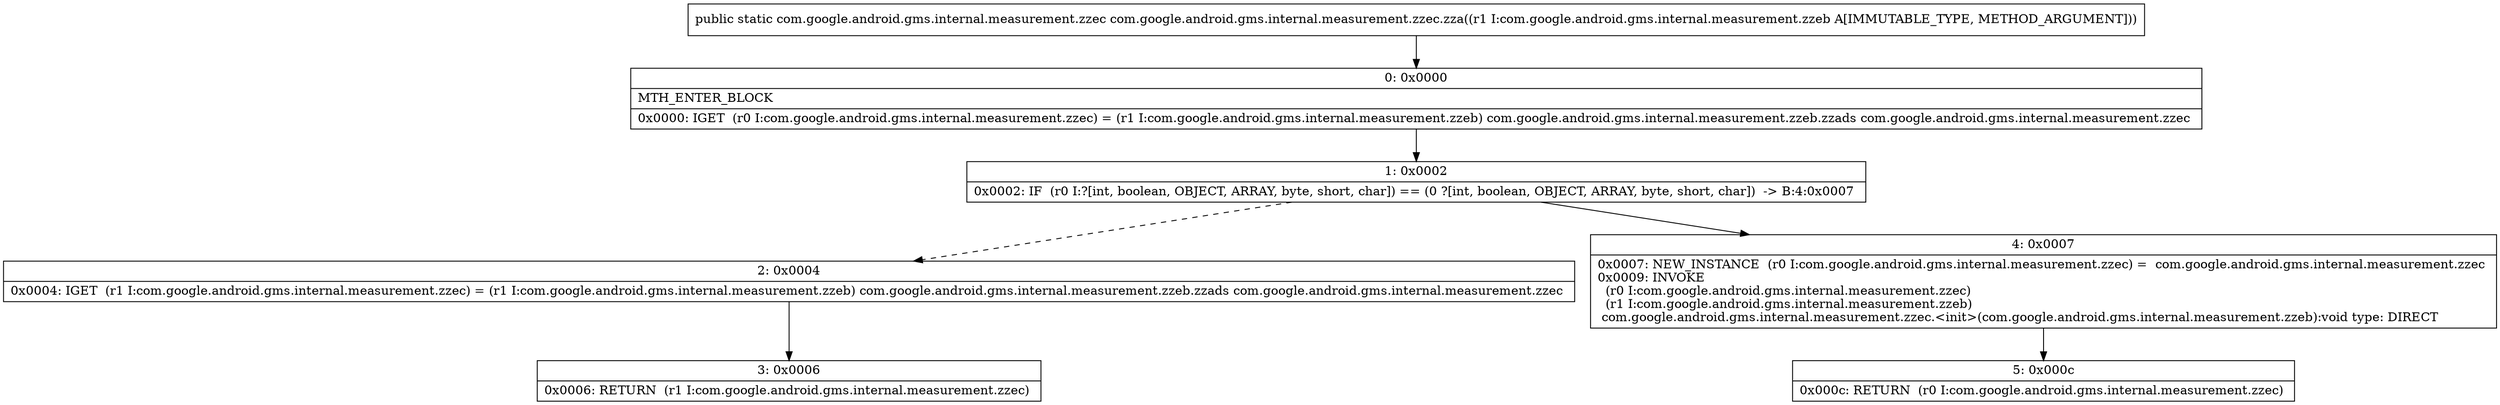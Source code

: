 digraph "CFG forcom.google.android.gms.internal.measurement.zzec.zza(Lcom\/google\/android\/gms\/internal\/measurement\/zzeb;)Lcom\/google\/android\/gms\/internal\/measurement\/zzec;" {
Node_0 [shape=record,label="{0\:\ 0x0000|MTH_ENTER_BLOCK\l|0x0000: IGET  (r0 I:com.google.android.gms.internal.measurement.zzec) = (r1 I:com.google.android.gms.internal.measurement.zzeb) com.google.android.gms.internal.measurement.zzeb.zzads com.google.android.gms.internal.measurement.zzec \l}"];
Node_1 [shape=record,label="{1\:\ 0x0002|0x0002: IF  (r0 I:?[int, boolean, OBJECT, ARRAY, byte, short, char]) == (0 ?[int, boolean, OBJECT, ARRAY, byte, short, char])  \-\> B:4:0x0007 \l}"];
Node_2 [shape=record,label="{2\:\ 0x0004|0x0004: IGET  (r1 I:com.google.android.gms.internal.measurement.zzec) = (r1 I:com.google.android.gms.internal.measurement.zzeb) com.google.android.gms.internal.measurement.zzeb.zzads com.google.android.gms.internal.measurement.zzec \l}"];
Node_3 [shape=record,label="{3\:\ 0x0006|0x0006: RETURN  (r1 I:com.google.android.gms.internal.measurement.zzec) \l}"];
Node_4 [shape=record,label="{4\:\ 0x0007|0x0007: NEW_INSTANCE  (r0 I:com.google.android.gms.internal.measurement.zzec) =  com.google.android.gms.internal.measurement.zzec \l0x0009: INVOKE  \l  (r0 I:com.google.android.gms.internal.measurement.zzec)\l  (r1 I:com.google.android.gms.internal.measurement.zzeb)\l com.google.android.gms.internal.measurement.zzec.\<init\>(com.google.android.gms.internal.measurement.zzeb):void type: DIRECT \l}"];
Node_5 [shape=record,label="{5\:\ 0x000c|0x000c: RETURN  (r0 I:com.google.android.gms.internal.measurement.zzec) \l}"];
MethodNode[shape=record,label="{public static com.google.android.gms.internal.measurement.zzec com.google.android.gms.internal.measurement.zzec.zza((r1 I:com.google.android.gms.internal.measurement.zzeb A[IMMUTABLE_TYPE, METHOD_ARGUMENT])) }"];
MethodNode -> Node_0;
Node_0 -> Node_1;
Node_1 -> Node_2[style=dashed];
Node_1 -> Node_4;
Node_2 -> Node_3;
Node_4 -> Node_5;
}

